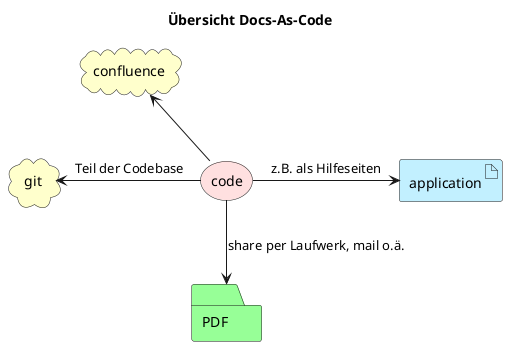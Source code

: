 @startuml
'https://plantuml.com/deployment-diagram

title
    Übersicht Docs-As-Code
end title

storage code #implementation
cloud git #business
cloud confluence #business
artifact application #application
folder PDF #physical

git -[hidden]up- confluence

confluence <- code
git <- code : Teil der Codebase
code -> application : z.B. als Hilfeseiten
code --> PDF : share per Laufwerk, mail o.ä.

@enduml
